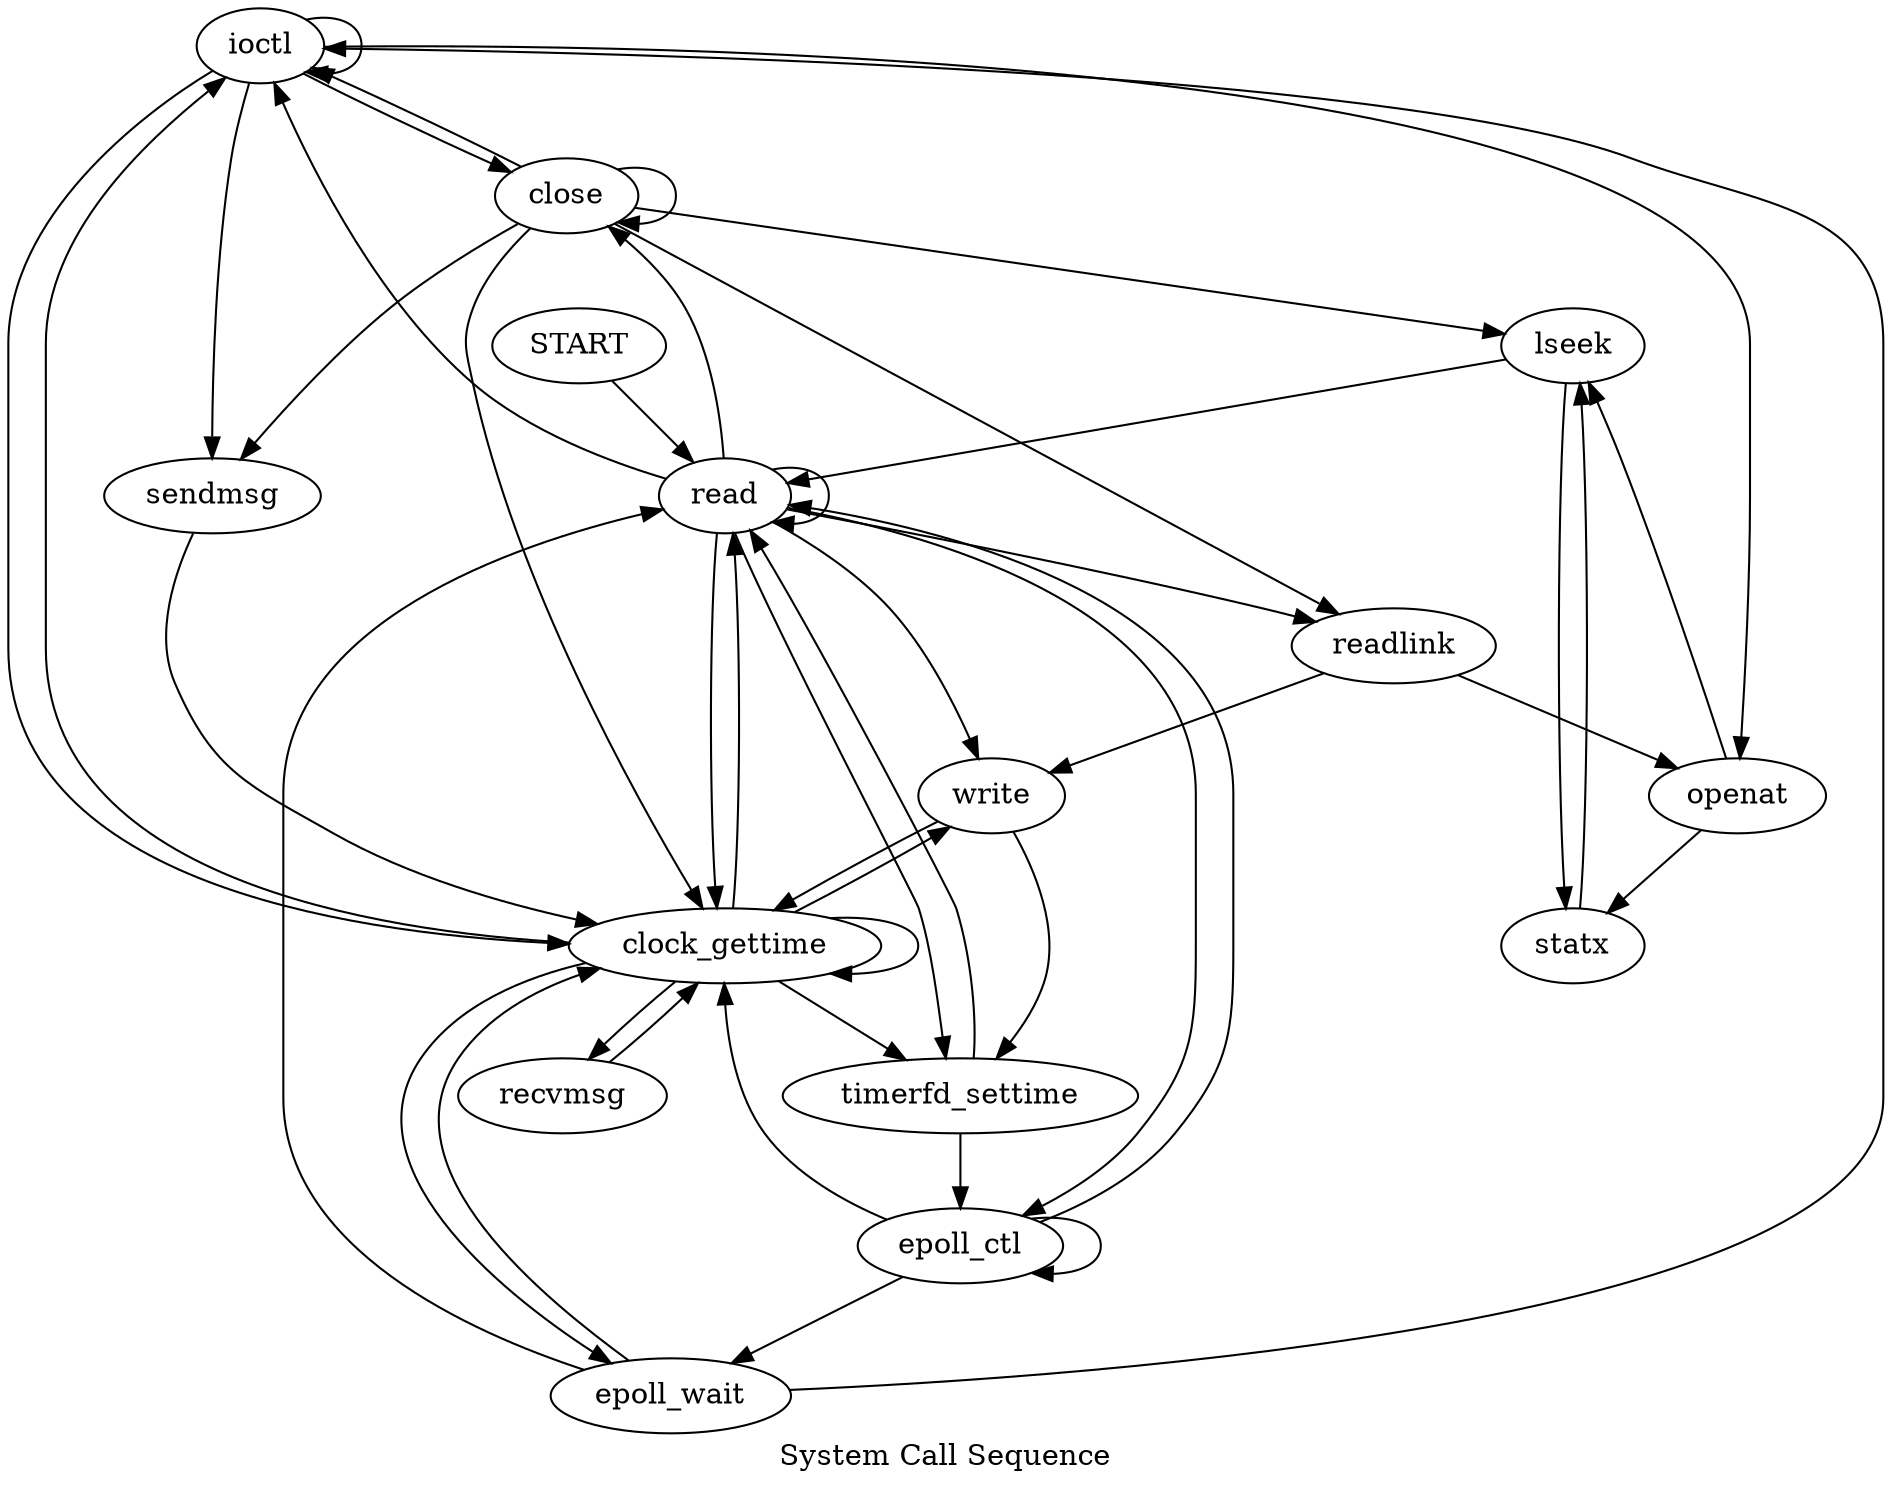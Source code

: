 strict digraph {

	label="System Call Sequence";


	"ioctl" [  weight=0 ];

	"ioctl" -> "close" [  weight=8 ];

	"ioctl" -> "clock_gettime" [  weight=5 ];

	"ioctl" -> "sendmsg" [  weight=2 ];

	"ioctl" -> "openat" [  weight=4 ];

	"ioctl" -> "ioctl" [  weight=41 ];

	"recvmsg" [  weight=0 ];

	"recvmsg" -> "clock_gettime" [  weight=3 ];

	"read" [  weight=0 ];

	"read" -> "close" [  weight=8 ];

	"read" -> "readlink" [  weight=4 ];

	"read" -> "clock_gettime" [  weight=7 ];

	"read" -> "timerfd_settime" [  weight=1 ];

	"read" -> "epoll_ctl" [  weight=27 ];

	"read" -> "write" [  weight=8 ];

	"read" -> "ioctl" [  weight=3 ];

	"read" -> "read" [  weight=16 ];

	"clock_gettime" [  weight=0 ];

	"clock_gettime" -> "write" [  weight=3 ];

	"clock_gettime" -> "epoll_wait" [  weight=1 ];

	"clock_gettime" -> "clock_gettime" [  weight=45 ];

	"clock_gettime" -> "timerfd_settime" [  weight=22 ];

	"clock_gettime" -> "ioctl" [  weight=11 ];

	"clock_gettime" -> "read" [  weight=16 ];

	"clock_gettime" -> "recvmsg" [  weight=3 ];

	"timerfd_settime" [  weight=0 ];

	"timerfd_settime" -> "epoll_ctl" [  weight=26 ];

	"timerfd_settime" -> "read" [  weight=1 ];

	"write" [  weight=0 ];

	"write" -> "clock_gettime" [  weight=10 ];

	"write" -> "timerfd_settime" [  weight=4 ];

	"close" [  weight=0 ];

	"close" -> "ioctl" [  weight=4 ];

	"close" -> "sendmsg" [  weight=2 ];

	"close" -> "lseek" [  weight=4 ];

	"close" -> "readlink" [  weight=4 ];

	"close" -> "clock_gettime" [  weight=2 ];

	"close" -> "close" [  weight=2 ];

	"statx" [  weight=0 ];

	"statx" -> "lseek" [  weight=12 ];

	"readlink" [  weight=0 ];

	"readlink" -> "openat" [  weight=4 ];

	"readlink" -> "write" [  weight=4 ];

	"epoll_ctl" [  weight=0 ];

	"epoll_ctl" -> "clock_gettime" [  weight=23 ];

	"epoll_ctl" -> "epoll_wait" [  weight=26 ];

	"epoll_ctl" -> "read" [  weight=4 ];

	"epoll_ctl" -> "epoll_ctl" [  weight=1 ];

	"sendmsg" [  weight=0 ];

	"sendmsg" -> "clock_gettime" [  weight=4 ];

	"START" [  weight=0 ];

	"START" -> "read" [  weight=1 ];

	"epoll_wait" [  weight=0 ];

	"epoll_wait" -> "clock_gettime" [  weight=2 ];

	"epoll_wait" -> "read" [  weight=24 ];

	"epoll_wait" -> "ioctl" [  weight=1 ];

	"openat" [  weight=0 ];

	"openat" -> "statx" [  weight=4 ];

	"openat" -> "lseek" [  weight=4 ];

	"lseek" [  weight=0 ];

	"lseek" -> "statx" [  weight=8 ];

	"lseek" -> "read" [  weight=12 ];

}
